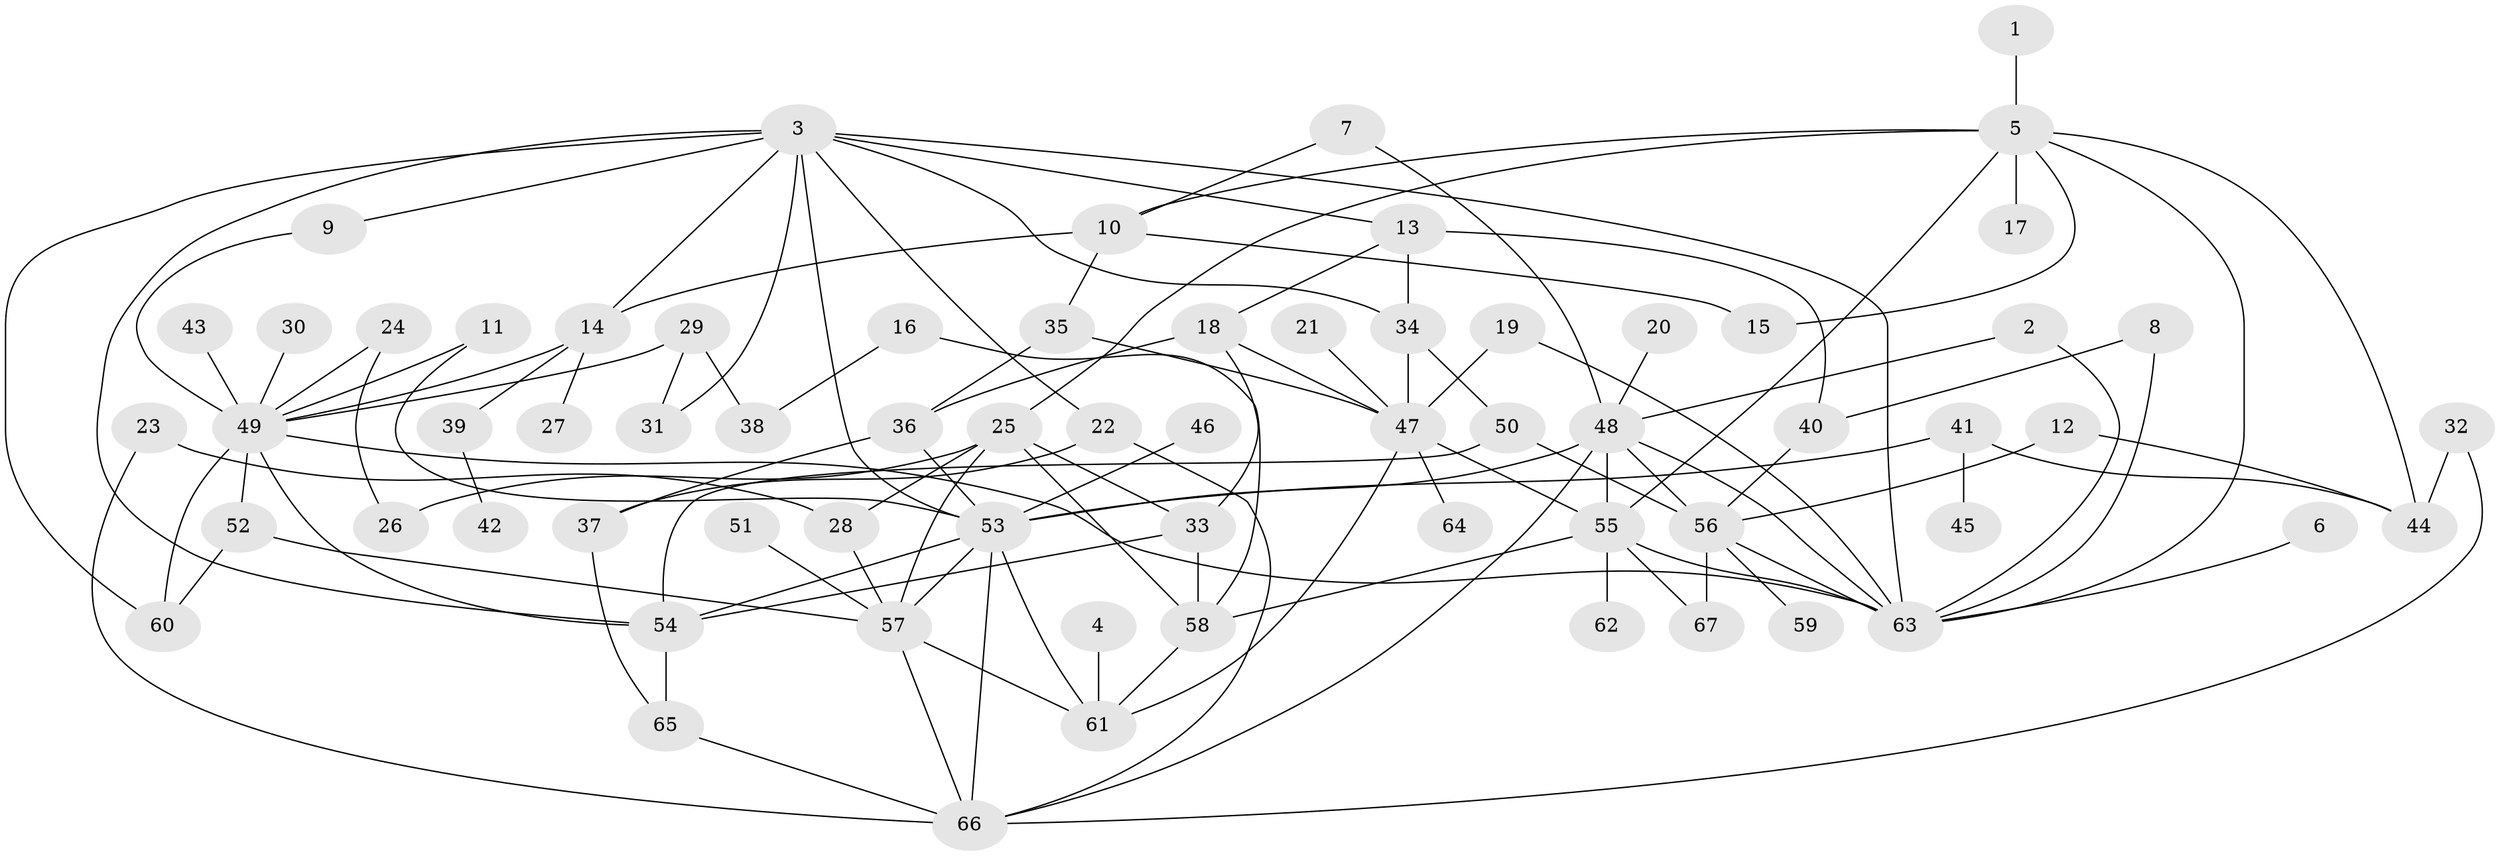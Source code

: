 // original degree distribution, {8: 0.007462686567164179, 2: 0.35074626865671643, 11: 0.007462686567164179, 4: 0.1044776119402985, 5: 0.07462686567164178, 3: 0.22388059701492538, 7: 0.014925373134328358, 6: 0.029850746268656716, 1: 0.1865671641791045}
// Generated by graph-tools (version 1.1) at 2025/25/03/09/25 03:25:33]
// undirected, 67 vertices, 116 edges
graph export_dot {
graph [start="1"]
  node [color=gray90,style=filled];
  1;
  2;
  3;
  4;
  5;
  6;
  7;
  8;
  9;
  10;
  11;
  12;
  13;
  14;
  15;
  16;
  17;
  18;
  19;
  20;
  21;
  22;
  23;
  24;
  25;
  26;
  27;
  28;
  29;
  30;
  31;
  32;
  33;
  34;
  35;
  36;
  37;
  38;
  39;
  40;
  41;
  42;
  43;
  44;
  45;
  46;
  47;
  48;
  49;
  50;
  51;
  52;
  53;
  54;
  55;
  56;
  57;
  58;
  59;
  60;
  61;
  62;
  63;
  64;
  65;
  66;
  67;
  1 -- 5 [weight=1.0];
  2 -- 48 [weight=1.0];
  2 -- 63 [weight=1.0];
  3 -- 9 [weight=1.0];
  3 -- 13 [weight=1.0];
  3 -- 14 [weight=1.0];
  3 -- 22 [weight=1.0];
  3 -- 31 [weight=1.0];
  3 -- 34 [weight=1.0];
  3 -- 53 [weight=1.0];
  3 -- 54 [weight=1.0];
  3 -- 60 [weight=1.0];
  3 -- 63 [weight=1.0];
  4 -- 61 [weight=1.0];
  5 -- 10 [weight=1.0];
  5 -- 15 [weight=1.0];
  5 -- 17 [weight=1.0];
  5 -- 25 [weight=1.0];
  5 -- 44 [weight=1.0];
  5 -- 55 [weight=1.0];
  5 -- 63 [weight=1.0];
  6 -- 63 [weight=1.0];
  7 -- 10 [weight=1.0];
  7 -- 48 [weight=1.0];
  8 -- 40 [weight=1.0];
  8 -- 63 [weight=1.0];
  9 -- 49 [weight=1.0];
  10 -- 14 [weight=1.0];
  10 -- 15 [weight=1.0];
  10 -- 35 [weight=1.0];
  11 -- 49 [weight=1.0];
  11 -- 53 [weight=1.0];
  12 -- 44 [weight=1.0];
  12 -- 56 [weight=1.0];
  13 -- 18 [weight=1.0];
  13 -- 34 [weight=2.0];
  13 -- 40 [weight=1.0];
  14 -- 27 [weight=1.0];
  14 -- 39 [weight=1.0];
  14 -- 49 [weight=1.0];
  16 -- 38 [weight=1.0];
  16 -- 58 [weight=1.0];
  18 -- 33 [weight=1.0];
  18 -- 36 [weight=1.0];
  18 -- 47 [weight=1.0];
  19 -- 47 [weight=1.0];
  19 -- 63 [weight=1.0];
  20 -- 48 [weight=1.0];
  21 -- 47 [weight=1.0];
  22 -- 37 [weight=1.0];
  22 -- 66 [weight=1.0];
  23 -- 28 [weight=1.0];
  23 -- 66 [weight=1.0];
  24 -- 26 [weight=1.0];
  24 -- 49 [weight=1.0];
  25 -- 26 [weight=1.0];
  25 -- 28 [weight=1.0];
  25 -- 33 [weight=1.0];
  25 -- 57 [weight=1.0];
  25 -- 58 [weight=1.0];
  28 -- 57 [weight=1.0];
  29 -- 31 [weight=1.0];
  29 -- 38 [weight=1.0];
  29 -- 49 [weight=1.0];
  30 -- 49 [weight=2.0];
  32 -- 44 [weight=1.0];
  32 -- 66 [weight=1.0];
  33 -- 54 [weight=1.0];
  33 -- 58 [weight=1.0];
  34 -- 47 [weight=1.0];
  34 -- 50 [weight=1.0];
  35 -- 36 [weight=1.0];
  35 -- 47 [weight=1.0];
  36 -- 37 [weight=1.0];
  36 -- 53 [weight=1.0];
  37 -- 65 [weight=1.0];
  39 -- 42 [weight=1.0];
  40 -- 56 [weight=1.0];
  41 -- 44 [weight=1.0];
  41 -- 45 [weight=1.0];
  41 -- 53 [weight=1.0];
  43 -- 49 [weight=1.0];
  46 -- 53 [weight=1.0];
  47 -- 55 [weight=2.0];
  47 -- 61 [weight=1.0];
  47 -- 64 [weight=1.0];
  48 -- 53 [weight=1.0];
  48 -- 55 [weight=1.0];
  48 -- 56 [weight=1.0];
  48 -- 63 [weight=1.0];
  48 -- 66 [weight=1.0];
  49 -- 52 [weight=1.0];
  49 -- 54 [weight=1.0];
  49 -- 60 [weight=1.0];
  49 -- 63 [weight=1.0];
  50 -- 54 [weight=1.0];
  50 -- 56 [weight=1.0];
  51 -- 57 [weight=1.0];
  52 -- 57 [weight=1.0];
  52 -- 60 [weight=1.0];
  53 -- 54 [weight=1.0];
  53 -- 57 [weight=1.0];
  53 -- 61 [weight=1.0];
  53 -- 66 [weight=1.0];
  54 -- 65 [weight=1.0];
  55 -- 58 [weight=1.0];
  55 -- 62 [weight=1.0];
  55 -- 63 [weight=1.0];
  55 -- 67 [weight=1.0];
  56 -- 59 [weight=1.0];
  56 -- 63 [weight=1.0];
  56 -- 67 [weight=1.0];
  57 -- 61 [weight=1.0];
  57 -- 66 [weight=1.0];
  58 -- 61 [weight=1.0];
  65 -- 66 [weight=1.0];
}
